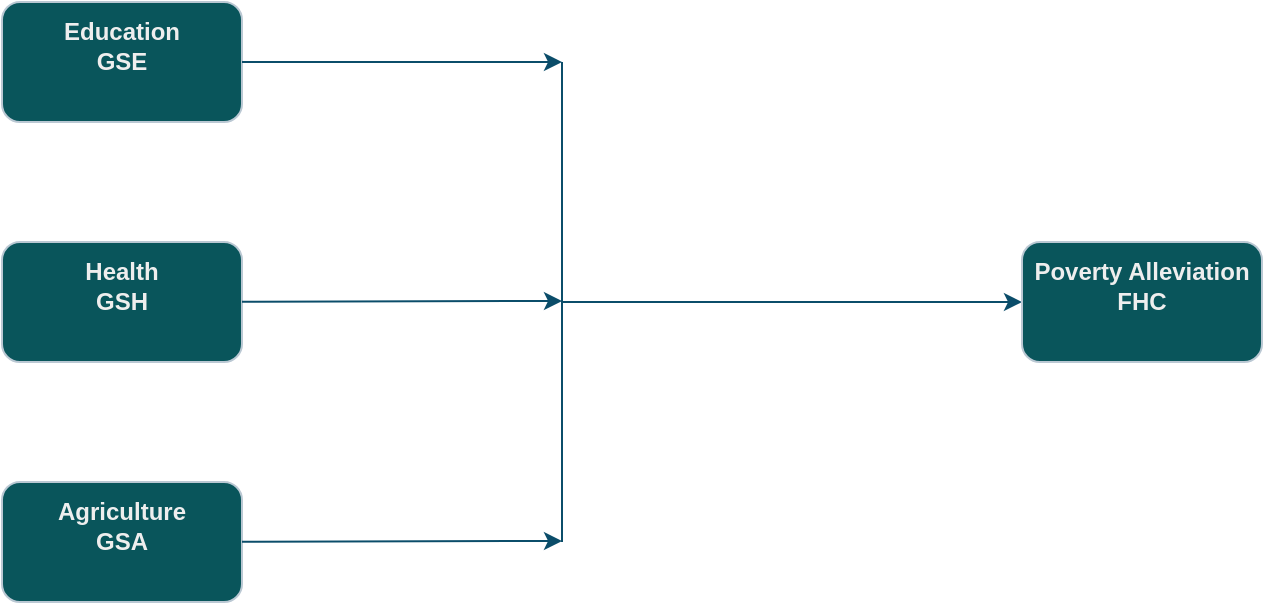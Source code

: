 <mxfile version="24.0.5" type="github">
  <diagram name="Page-1" id="CPv_ypwtNxCxj0ivJfLg">
    <mxGraphModel dx="825" dy="444" grid="0" gridSize="10" guides="1" tooltips="1" connect="1" arrows="1" fold="1" page="1" pageScale="1" pageWidth="850" pageHeight="1100" math="0" shadow="0">
      <root>
        <mxCell id="0" />
        <mxCell id="1" parent="0" />
        <mxCell id="VQqykr4bfUgaWRUQYJ4C-1" value="&lt;b&gt;GSE&lt;/b&gt;" style="rounded=1;whiteSpace=wrap;html=1;labelBackgroundColor=none;fillColor=#09555B;strokeColor=#BAC8D3;fontColor=#EEEEEE;" vertex="1" parent="1">
          <mxGeometry y="80" width="120" height="60" as="geometry" />
        </mxCell>
        <mxCell id="VQqykr4bfUgaWRUQYJ4C-2" value="&lt;b&gt;GSH&lt;/b&gt;" style="rounded=1;whiteSpace=wrap;html=1;labelBackgroundColor=none;fillColor=#09555B;strokeColor=#BAC8D3;fontColor=#EEEEEE;" vertex="1" parent="1">
          <mxGeometry y="200" width="120" height="60" as="geometry" />
        </mxCell>
        <mxCell id="VQqykr4bfUgaWRUQYJ4C-3" value="&lt;b&gt;GSA&lt;/b&gt;" style="rounded=1;whiteSpace=wrap;html=1;labelBackgroundColor=none;fillColor=#09555B;strokeColor=#BAC8D3;fontColor=#EEEEEE;" vertex="1" parent="1">
          <mxGeometry y="320" width="120" height="60" as="geometry" />
        </mxCell>
        <mxCell id="VQqykr4bfUgaWRUQYJ4C-4" value="" style="endArrow=classic;html=1;rounded=0;exitX=1;exitY=0.5;exitDx=0;exitDy=0;labelBackgroundColor=none;strokeColor=#0B4D6A;fontColor=default;" edge="1" parent="1" source="VQqykr4bfUgaWRUQYJ4C-1">
          <mxGeometry width="50" height="50" relative="1" as="geometry">
            <mxPoint x="400" y="340" as="sourcePoint" />
            <mxPoint x="280" y="110" as="targetPoint" />
          </mxGeometry>
        </mxCell>
        <mxCell id="VQqykr4bfUgaWRUQYJ4C-5" value="" style="endArrow=classic;html=1;rounded=0;labelBackgroundColor=none;strokeColor=#0B4D6A;fontColor=default;" edge="1" parent="1" source="VQqykr4bfUgaWRUQYJ4C-2">
          <mxGeometry width="50" height="50" relative="1" as="geometry">
            <mxPoint x="120" y="229.5" as="sourcePoint" />
            <mxPoint x="280" y="229.5" as="targetPoint" />
          </mxGeometry>
        </mxCell>
        <mxCell id="VQqykr4bfUgaWRUQYJ4C-6" value="" style="endArrow=classic;html=1;rounded=0;labelBackgroundColor=none;strokeColor=#0B4D6A;fontColor=default;" edge="1" parent="1" source="VQqykr4bfUgaWRUQYJ4C-3">
          <mxGeometry width="50" height="50" relative="1" as="geometry">
            <mxPoint x="120" y="350" as="sourcePoint" />
            <mxPoint x="280" y="349.5" as="targetPoint" />
          </mxGeometry>
        </mxCell>
        <mxCell id="VQqykr4bfUgaWRUQYJ4C-7" value="" style="endArrow=none;html=1;rounded=0;labelBackgroundColor=none;strokeColor=#0B4D6A;fontColor=default;" edge="1" parent="1">
          <mxGeometry width="50" height="50" relative="1" as="geometry">
            <mxPoint x="280" y="350" as="sourcePoint" />
            <mxPoint x="280" y="110" as="targetPoint" />
          </mxGeometry>
        </mxCell>
        <mxCell id="VQqykr4bfUgaWRUQYJ4C-8" value="" style="endArrow=classic;html=1;rounded=0;entryX=0;entryY=0.5;entryDx=0;entryDy=0;labelBackgroundColor=none;strokeColor=#0B4D6A;fontColor=default;" edge="1" parent="1" target="VQqykr4bfUgaWRUQYJ4C-9">
          <mxGeometry width="50" height="50" relative="1" as="geometry">
            <mxPoint x="280" y="230" as="sourcePoint" />
            <mxPoint x="500" y="230" as="targetPoint" />
          </mxGeometry>
        </mxCell>
        <mxCell id="VQqykr4bfUgaWRUQYJ4C-9" value="&lt;b&gt;FHC&lt;/b&gt;" style="rounded=1;whiteSpace=wrap;html=1;labelBackgroundColor=none;fillColor=#09555B;strokeColor=#BAC8D3;fontColor=#EEEEEE;" vertex="1" parent="1">
          <mxGeometry x="510" y="200" width="120" height="60" as="geometry" />
        </mxCell>
        <mxCell id="VQqykr4bfUgaWRUQYJ4C-11" value="&lt;b&gt;Education&lt;/b&gt;" style="text;html=1;align=center;verticalAlign=middle;whiteSpace=wrap;rounded=0;labelBackgroundColor=none;fontColor=#EEEEEE;" vertex="1" parent="1">
          <mxGeometry x="30" y="80" width="60" height="30" as="geometry" />
        </mxCell>
        <mxCell id="VQqykr4bfUgaWRUQYJ4C-12" value="&lt;b&gt;Health&lt;/b&gt;" style="text;html=1;align=center;verticalAlign=middle;whiteSpace=wrap;rounded=0;labelBackgroundColor=none;fontColor=#EEEEEE;" vertex="1" parent="1">
          <mxGeometry x="30" y="200" width="60" height="30" as="geometry" />
        </mxCell>
        <mxCell id="VQqykr4bfUgaWRUQYJ4C-14" value="Agriculture" style="text;html=1;align=center;verticalAlign=middle;whiteSpace=wrap;rounded=0;fontStyle=1;labelBackgroundColor=none;fontColor=#EEEEEE;" vertex="1" parent="1">
          <mxGeometry x="30" y="320" width="60" height="30" as="geometry" />
        </mxCell>
        <mxCell id="VQqykr4bfUgaWRUQYJ4C-15" value="&lt;b&gt;Poverty Alleviation&lt;/b&gt;" style="text;html=1;align=center;verticalAlign=middle;whiteSpace=wrap;rounded=0;labelBackgroundColor=none;fontColor=#EEEEEE;" vertex="1" parent="1">
          <mxGeometry x="510" y="200" width="120" height="30" as="geometry" />
        </mxCell>
      </root>
    </mxGraphModel>
  </diagram>
</mxfile>
